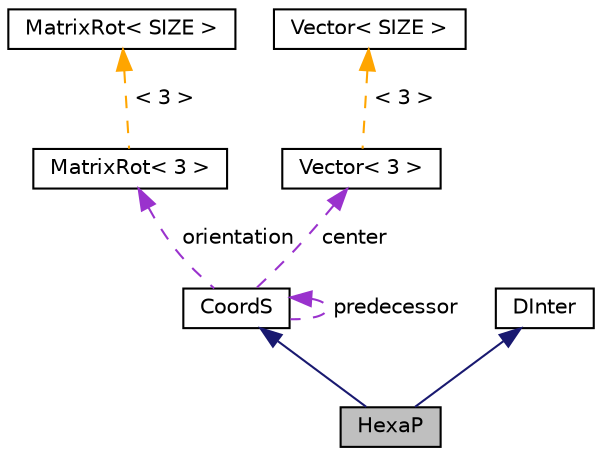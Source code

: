 digraph "HexaP"
{
 // LATEX_PDF_SIZE
  edge [fontname="Helvetica",fontsize="10",labelfontname="Helvetica",labelfontsize="10"];
  node [fontname="Helvetica",fontsize="10",shape=record];
  Node1 [label="HexaP",height=0.2,width=0.4,color="black", fillcolor="grey75", style="filled", fontcolor="black",tooltip="Modeluje pojęcie klasy HexaP."];
  Node2 -> Node1 [dir="back",color="midnightblue",fontsize="10",style="solid",fontname="Helvetica"];
  Node2 [label="CoordS",height=0.2,width=0.4,color="black", fillcolor="white", style="filled",URL="$class_coord_s.html",tooltip="Modeluje pojęcie klasy CoordS."];
  Node3 -> Node2 [dir="back",color="darkorchid3",fontsize="10",style="dashed",label=" orientation" ,fontname="Helvetica"];
  Node3 [label="MatrixRot\< 3 \>",height=0.2,width=0.4,color="black", fillcolor="white", style="filled",URL="$class_matrix_rot.html",tooltip=" "];
  Node4 -> Node3 [dir="back",color="orange",fontsize="10",style="dashed",label=" \< 3 \>" ,fontname="Helvetica"];
  Node4 [label="MatrixRot\< SIZE \>",height=0.2,width=0.4,color="black", fillcolor="white", style="filled",URL="$class_matrix_rot.html",tooltip="Modeluje pojęcie macierzy rotacji."];
  Node5 -> Node2 [dir="back",color="darkorchid3",fontsize="10",style="dashed",label=" center" ,fontname="Helvetica"];
  Node5 [label="Vector\< 3 \>",height=0.2,width=0.4,color="black", fillcolor="white", style="filled",URL="$class_vector.html",tooltip=" "];
  Node6 -> Node5 [dir="back",color="orange",fontsize="10",style="dashed",label=" \< 3 \>" ,fontname="Helvetica"];
  Node6 [label="Vector\< SIZE \>",height=0.2,width=0.4,color="black", fillcolor="white", style="filled",URL="$class_vector.html",tooltip="Modeluje pojęcie Wektora/Punktu w przestrzeni n-wymiarowej."];
  Node2 -> Node2 [dir="back",color="darkorchid3",fontsize="10",style="dashed",label=" predecessor" ,fontname="Helvetica"];
  Node7 -> Node1 [dir="back",color="midnightblue",fontsize="10",style="solid",fontname="Helvetica"];
  Node7 [label="DInter",height=0.2,width=0.4,color="black", fillcolor="white", style="filled",URL="$class_d_inter.html",tooltip="Modeluje pojęcie klasy DInter."];
}
